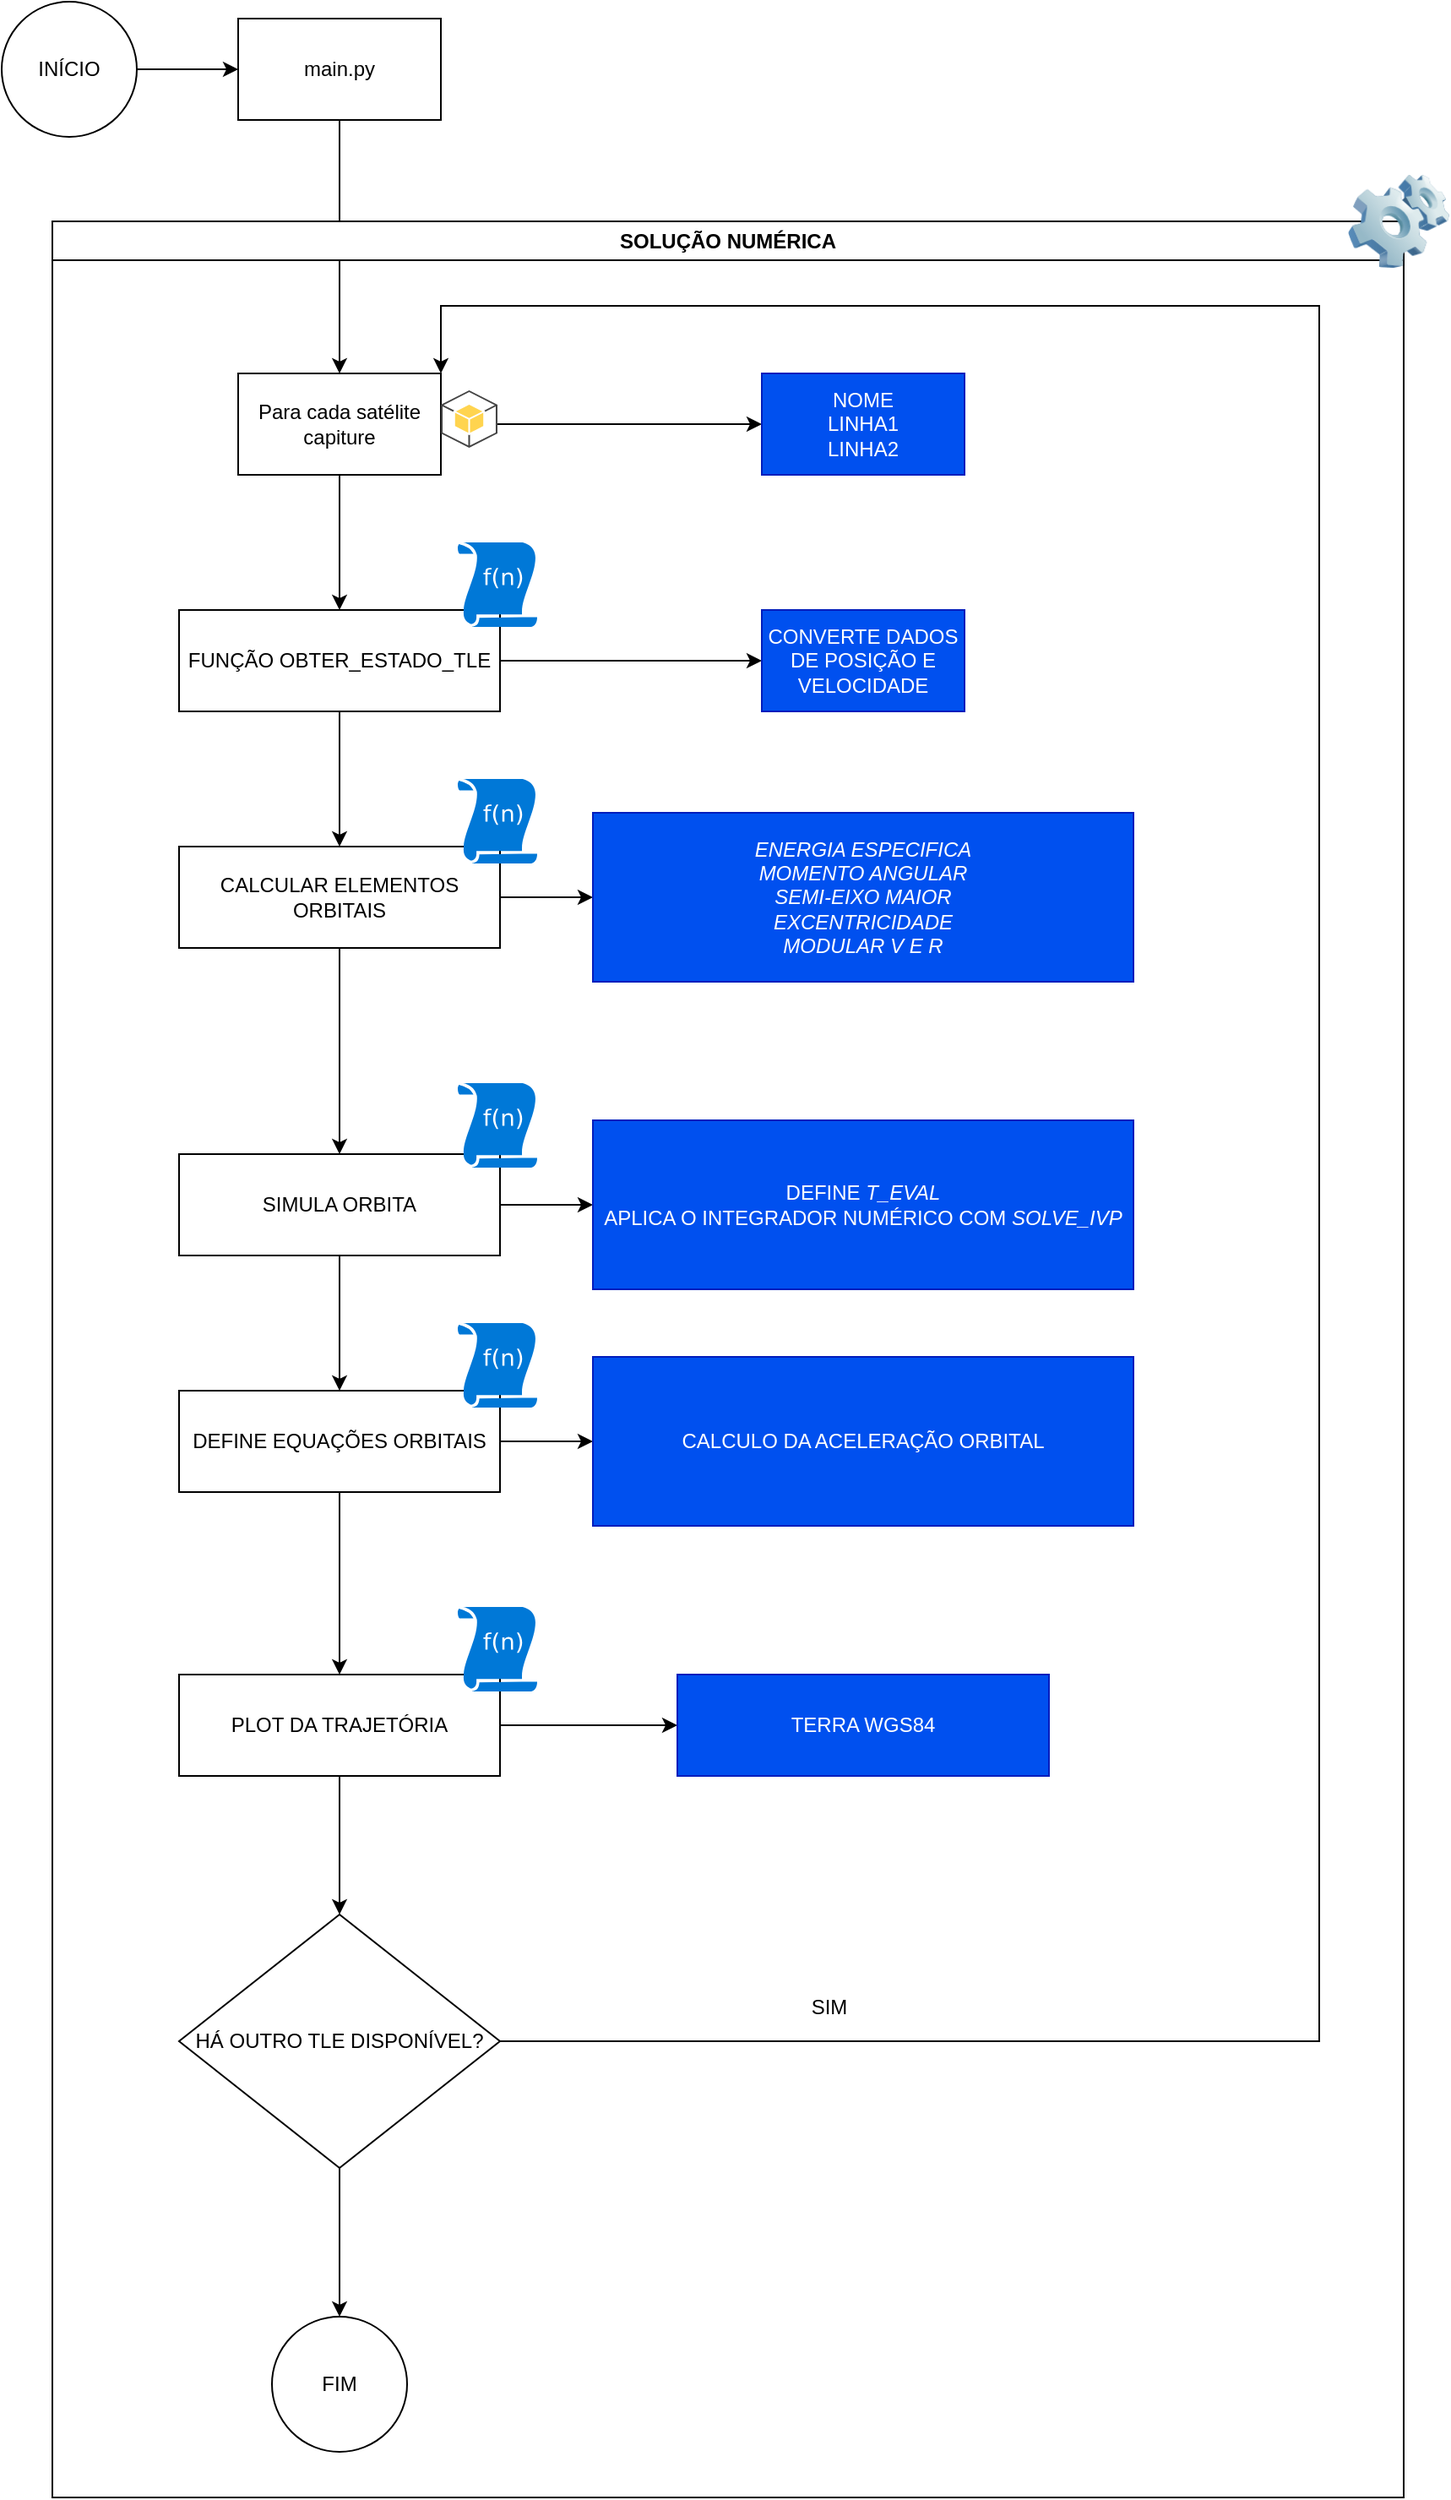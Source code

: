 <mxfile version="27.1.6">
  <diagram name="Página-1" id="VsksBuC0ZVL9nokk-JWB">
    <mxGraphModel dx="1765" dy="1870" grid="1" gridSize="10" guides="1" tooltips="1" connect="1" arrows="1" fold="1" page="1" pageScale="1" pageWidth="827" pageHeight="1169" math="0" shadow="0">
      <root>
        <mxCell id="0" />
        <mxCell id="1" parent="0" />
        <mxCell id="zEVH8WpI-xVYA9jF-yKD-4" value="" style="edgeStyle=orthogonalEdgeStyle;rounded=0;orthogonalLoop=1;jettySize=auto;html=1;" edge="1" parent="1" source="zEVH8WpI-xVYA9jF-yKD-1" target="zEVH8WpI-xVYA9jF-yKD-3">
          <mxGeometry relative="1" as="geometry" />
        </mxCell>
        <mxCell id="zEVH8WpI-xVYA9jF-yKD-1" value="INÍCIO" style="ellipse;whiteSpace=wrap;html=1;aspect=fixed;" vertex="1" parent="1">
          <mxGeometry x="100" y="-1100" width="80" height="80" as="geometry" />
        </mxCell>
        <mxCell id="zEVH8WpI-xVYA9jF-yKD-6" value="" style="edgeStyle=orthogonalEdgeStyle;rounded=0;orthogonalLoop=1;jettySize=auto;html=1;" edge="1" parent="1" source="zEVH8WpI-xVYA9jF-yKD-3" target="zEVH8WpI-xVYA9jF-yKD-5">
          <mxGeometry relative="1" as="geometry" />
        </mxCell>
        <mxCell id="zEVH8WpI-xVYA9jF-yKD-3" value="main.py" style="whiteSpace=wrap;html=1;" vertex="1" parent="1">
          <mxGeometry x="240" y="-1090" width="120" height="60" as="geometry" />
        </mxCell>
        <mxCell id="zEVH8WpI-xVYA9jF-yKD-9" value="" style="edgeStyle=orthogonalEdgeStyle;rounded=0;orthogonalLoop=1;jettySize=auto;html=1;" edge="1" parent="1" source="zEVH8WpI-xVYA9jF-yKD-5" target="zEVH8WpI-xVYA9jF-yKD-8">
          <mxGeometry relative="1" as="geometry" />
        </mxCell>
        <mxCell id="zEVH8WpI-xVYA9jF-yKD-11" value="" style="edgeStyle=orthogonalEdgeStyle;rounded=0;orthogonalLoop=1;jettySize=auto;html=1;" edge="1" parent="1" source="zEVH8WpI-xVYA9jF-yKD-5" target="zEVH8WpI-xVYA9jF-yKD-10">
          <mxGeometry relative="1" as="geometry" />
        </mxCell>
        <mxCell id="zEVH8WpI-xVYA9jF-yKD-5" value="Para cada satélite capiture" style="whiteSpace=wrap;html=1;" vertex="1" parent="1">
          <mxGeometry x="240" y="-880" width="120" height="60" as="geometry" />
        </mxCell>
        <mxCell id="zEVH8WpI-xVYA9jF-yKD-7" value="" style="outlineConnect=0;dashed=0;verticalLabelPosition=bottom;verticalAlign=top;align=center;html=1;shape=mxgraph.aws3.android;fillColor=#FFD44F;gradientColor=none;" vertex="1" parent="1">
          <mxGeometry x="360" y="-870" width="33.5" height="34" as="geometry" />
        </mxCell>
        <mxCell id="zEVH8WpI-xVYA9jF-yKD-8" value="NOME&lt;div&gt;LINHA1&lt;/div&gt;&lt;div&gt;LINHA2&lt;/div&gt;" style="whiteSpace=wrap;html=1;fillColor=#0050ef;fontColor=#ffffff;strokeColor=#001DBC;" vertex="1" parent="1">
          <mxGeometry x="550" y="-880" width="120" height="60" as="geometry" />
        </mxCell>
        <mxCell id="zEVH8WpI-xVYA9jF-yKD-13" style="edgeStyle=orthogonalEdgeStyle;rounded=0;orthogonalLoop=1;jettySize=auto;html=1;entryX=0;entryY=0.5;entryDx=0;entryDy=0;" edge="1" parent="1" source="zEVH8WpI-xVYA9jF-yKD-10" target="zEVH8WpI-xVYA9jF-yKD-12">
          <mxGeometry relative="1" as="geometry" />
        </mxCell>
        <mxCell id="zEVH8WpI-xVYA9jF-yKD-17" value="" style="edgeStyle=orthogonalEdgeStyle;rounded=0;orthogonalLoop=1;jettySize=auto;html=1;" edge="1" parent="1" source="zEVH8WpI-xVYA9jF-yKD-10" target="zEVH8WpI-xVYA9jF-yKD-16">
          <mxGeometry relative="1" as="geometry" />
        </mxCell>
        <mxCell id="zEVH8WpI-xVYA9jF-yKD-10" value="FUNÇÃO OBTER_ESTADO_TLE" style="whiteSpace=wrap;html=1;" vertex="1" parent="1">
          <mxGeometry x="205" y="-740" width="190" height="60" as="geometry" />
        </mxCell>
        <mxCell id="zEVH8WpI-xVYA9jF-yKD-12" value="CONVERTE DADOS DE POSIÇÃO E VELOCIDADE" style="whiteSpace=wrap;html=1;fillColor=#0050ef;fontColor=#ffffff;strokeColor=#001DBC;" vertex="1" parent="1">
          <mxGeometry x="550" y="-740" width="120" height="60" as="geometry" />
        </mxCell>
        <mxCell id="zEVH8WpI-xVYA9jF-yKD-15" value="" style="sketch=0;aspect=fixed;pointerEvents=1;shadow=0;dashed=0;html=1;strokeColor=none;labelPosition=center;verticalLabelPosition=bottom;verticalAlign=top;align=center;shape=mxgraph.mscae.enterprise.udf_function;fillColor=#0078D7;" vertex="1" parent="1">
          <mxGeometry x="370" y="-780" width="47" height="50" as="geometry" />
        </mxCell>
        <mxCell id="zEVH8WpI-xVYA9jF-yKD-21" style="edgeStyle=orthogonalEdgeStyle;rounded=0;orthogonalLoop=1;jettySize=auto;html=1;entryX=0;entryY=0.5;entryDx=0;entryDy=0;" edge="1" parent="1" source="zEVH8WpI-xVYA9jF-yKD-16" target="zEVH8WpI-xVYA9jF-yKD-20">
          <mxGeometry relative="1" as="geometry" />
        </mxCell>
        <mxCell id="zEVH8WpI-xVYA9jF-yKD-25" value="" style="edgeStyle=orthogonalEdgeStyle;rounded=0;orthogonalLoop=1;jettySize=auto;html=1;" edge="1" parent="1" source="zEVH8WpI-xVYA9jF-yKD-16" target="zEVH8WpI-xVYA9jF-yKD-24">
          <mxGeometry relative="1" as="geometry" />
        </mxCell>
        <mxCell id="zEVH8WpI-xVYA9jF-yKD-16" value="CALCULAR ELEMENTOS ORBITAIS" style="whiteSpace=wrap;html=1;" vertex="1" parent="1">
          <mxGeometry x="205" y="-600" width="190" height="60" as="geometry" />
        </mxCell>
        <mxCell id="zEVH8WpI-xVYA9jF-yKD-19" value="" style="sketch=0;aspect=fixed;pointerEvents=1;shadow=0;dashed=0;html=1;strokeColor=none;labelPosition=center;verticalLabelPosition=bottom;verticalAlign=top;align=center;shape=mxgraph.mscae.enterprise.udf_function;fillColor=#0078D7;" vertex="1" parent="1">
          <mxGeometry x="370" y="-640" width="47" height="50" as="geometry" />
        </mxCell>
        <mxCell id="zEVH8WpI-xVYA9jF-yKD-20" value="&lt;i&gt;ENERGIA ESPECIFICA&lt;/i&gt;&lt;div&gt;&lt;i&gt;MOMENTO ANGULAR&lt;/i&gt;&lt;/div&gt;&lt;div&gt;&lt;i&gt;SEMI-EIXO MAIOR&lt;/i&gt;&lt;/div&gt;&lt;div&gt;&lt;i&gt;EXCENTRICIDADE&lt;/i&gt;&lt;/div&gt;&lt;div&gt;&lt;i&gt;MODULAR V E R&lt;/i&gt;&lt;/div&gt;" style="whiteSpace=wrap;html=1;fillColor=#0050ef;fontColor=#ffffff;strokeColor=#001DBC;" vertex="1" parent="1">
          <mxGeometry x="450" y="-620" width="320" height="100" as="geometry" />
        </mxCell>
        <mxCell id="zEVH8WpI-xVYA9jF-yKD-22" value="SOLUÇÃO NUMÉRICA" style="swimlane;whiteSpace=wrap;html=1;" vertex="1" parent="1">
          <mxGeometry x="130" y="-970" width="800" height="1347" as="geometry" />
        </mxCell>
        <mxCell id="zEVH8WpI-xVYA9jF-yKD-23" value="" style="image;html=1;image=img/lib/clip_art/computers/Software_128x128.png" vertex="1" parent="zEVH8WpI-xVYA9jF-yKD-22">
          <mxGeometry x="767" y="-40" width="60" height="80" as="geometry" />
        </mxCell>
        <mxCell id="zEVH8WpI-xVYA9jF-yKD-29" value="" style="edgeStyle=orthogonalEdgeStyle;rounded=0;orthogonalLoop=1;jettySize=auto;html=1;" edge="1" parent="zEVH8WpI-xVYA9jF-yKD-22" source="zEVH8WpI-xVYA9jF-yKD-24" target="zEVH8WpI-xVYA9jF-yKD-28">
          <mxGeometry relative="1" as="geometry" />
        </mxCell>
        <mxCell id="zEVH8WpI-xVYA9jF-yKD-46" style="edgeStyle=orthogonalEdgeStyle;rounded=0;orthogonalLoop=1;jettySize=auto;html=1;entryX=0;entryY=0.5;entryDx=0;entryDy=0;" edge="1" parent="zEVH8WpI-xVYA9jF-yKD-22" source="zEVH8WpI-xVYA9jF-yKD-24" target="zEVH8WpI-xVYA9jF-yKD-26">
          <mxGeometry relative="1" as="geometry" />
        </mxCell>
        <mxCell id="zEVH8WpI-xVYA9jF-yKD-24" value="SIMULA ORBITA" style="whiteSpace=wrap;html=1;" vertex="1" parent="zEVH8WpI-xVYA9jF-yKD-22">
          <mxGeometry x="75" y="552" width="190" height="60" as="geometry" />
        </mxCell>
        <mxCell id="zEVH8WpI-xVYA9jF-yKD-26" value="&lt;div&gt;&lt;div&gt;DEFINE &lt;i&gt;T_EVAL&lt;/i&gt;&lt;/div&gt;&lt;/div&gt;&lt;div&gt;APLICA O INTEGRADOR NUMÉRICO COM &lt;i&gt;SOLVE_IVP&lt;/i&gt;&lt;/div&gt;" style="whiteSpace=wrap;html=1;fillColor=#0050ef;fontColor=#ffffff;strokeColor=#001DBC;" vertex="1" parent="zEVH8WpI-xVYA9jF-yKD-22">
          <mxGeometry x="320" y="532" width="320" height="100" as="geometry" />
        </mxCell>
        <mxCell id="zEVH8WpI-xVYA9jF-yKD-33" value="" style="edgeStyle=orthogonalEdgeStyle;rounded=0;orthogonalLoop=1;jettySize=auto;html=1;entryX=0;entryY=0.5;entryDx=0;entryDy=0;" edge="1" parent="zEVH8WpI-xVYA9jF-yKD-22" source="zEVH8WpI-xVYA9jF-yKD-28" target="zEVH8WpI-xVYA9jF-yKD-34">
          <mxGeometry relative="1" as="geometry">
            <mxPoint x="380" y="722" as="targetPoint" />
          </mxGeometry>
        </mxCell>
        <mxCell id="zEVH8WpI-xVYA9jF-yKD-36" style="edgeStyle=orthogonalEdgeStyle;rounded=0;orthogonalLoop=1;jettySize=auto;html=1;entryX=0.5;entryY=0;entryDx=0;entryDy=0;" edge="1" parent="zEVH8WpI-xVYA9jF-yKD-22" source="zEVH8WpI-xVYA9jF-yKD-28" target="zEVH8WpI-xVYA9jF-yKD-35">
          <mxGeometry relative="1" as="geometry" />
        </mxCell>
        <mxCell id="zEVH8WpI-xVYA9jF-yKD-28" value="DEFINE EQUAÇÕES ORBITAIS" style="whiteSpace=wrap;html=1;" vertex="1" parent="zEVH8WpI-xVYA9jF-yKD-22">
          <mxGeometry x="75" y="692" width="190" height="60" as="geometry" />
        </mxCell>
        <mxCell id="zEVH8WpI-xVYA9jF-yKD-30" value="" style="sketch=0;aspect=fixed;pointerEvents=1;shadow=0;dashed=0;html=1;strokeColor=none;labelPosition=center;verticalLabelPosition=bottom;verticalAlign=top;align=center;shape=mxgraph.mscae.enterprise.udf_function;fillColor=#0078D7;" vertex="1" parent="zEVH8WpI-xVYA9jF-yKD-22">
          <mxGeometry x="240" y="510" width="47" height="50" as="geometry" />
        </mxCell>
        <mxCell id="zEVH8WpI-xVYA9jF-yKD-31" value="" style="sketch=0;aspect=fixed;pointerEvents=1;shadow=0;dashed=0;html=1;strokeColor=none;labelPosition=center;verticalLabelPosition=bottom;verticalAlign=top;align=center;shape=mxgraph.mscae.enterprise.udf_function;fillColor=#0078D7;" vertex="1" parent="zEVH8WpI-xVYA9jF-yKD-22">
          <mxGeometry x="240" y="652" width="47" height="50" as="geometry" />
        </mxCell>
        <mxCell id="zEVH8WpI-xVYA9jF-yKD-34" value="&lt;div&gt;&lt;div&gt;CALCULO DA ACELERAÇÃO ORBITAL&lt;/div&gt;&lt;/div&gt;" style="whiteSpace=wrap;html=1;fillColor=#0050ef;fontColor=#ffffff;strokeColor=#001DBC;" vertex="1" parent="zEVH8WpI-xVYA9jF-yKD-22">
          <mxGeometry x="320" y="672" width="320" height="100" as="geometry" />
        </mxCell>
        <mxCell id="zEVH8WpI-xVYA9jF-yKD-41" style="edgeStyle=orthogonalEdgeStyle;rounded=0;orthogonalLoop=1;jettySize=auto;html=1;entryX=0.5;entryY=0;entryDx=0;entryDy=0;" edge="1" parent="zEVH8WpI-xVYA9jF-yKD-22" source="zEVH8WpI-xVYA9jF-yKD-35" target="zEVH8WpI-xVYA9jF-yKD-40">
          <mxGeometry relative="1" as="geometry" />
        </mxCell>
        <mxCell id="zEVH8WpI-xVYA9jF-yKD-48" style="edgeStyle=orthogonalEdgeStyle;rounded=0;orthogonalLoop=1;jettySize=auto;html=1;" edge="1" parent="zEVH8WpI-xVYA9jF-yKD-22" source="zEVH8WpI-xVYA9jF-yKD-35" target="zEVH8WpI-xVYA9jF-yKD-47">
          <mxGeometry relative="1" as="geometry" />
        </mxCell>
        <mxCell id="zEVH8WpI-xVYA9jF-yKD-35" value="PLOT DA TRAJETÓRIA" style="whiteSpace=wrap;html=1;" vertex="1" parent="zEVH8WpI-xVYA9jF-yKD-22">
          <mxGeometry x="75" y="860" width="190" height="60" as="geometry" />
        </mxCell>
        <mxCell id="zEVH8WpI-xVYA9jF-yKD-37" value="" style="sketch=0;aspect=fixed;pointerEvents=1;shadow=0;dashed=0;html=1;strokeColor=none;labelPosition=center;verticalLabelPosition=bottom;verticalAlign=top;align=center;shape=mxgraph.mscae.enterprise.udf_function;fillColor=#0078D7;" vertex="1" parent="zEVH8WpI-xVYA9jF-yKD-22">
          <mxGeometry x="240" y="820" width="47" height="50" as="geometry" />
        </mxCell>
        <mxCell id="zEVH8WpI-xVYA9jF-yKD-50" value="" style="edgeStyle=orthogonalEdgeStyle;rounded=0;orthogonalLoop=1;jettySize=auto;html=1;" edge="1" parent="zEVH8WpI-xVYA9jF-yKD-22" source="zEVH8WpI-xVYA9jF-yKD-40" target="zEVH8WpI-xVYA9jF-yKD-49">
          <mxGeometry relative="1" as="geometry" />
        </mxCell>
        <mxCell id="zEVH8WpI-xVYA9jF-yKD-40" value="HÁ OUTRO TLE DISPONÍVEL?" style="rhombus;whiteSpace=wrap;html=1;" vertex="1" parent="zEVH8WpI-xVYA9jF-yKD-22">
          <mxGeometry x="75" y="1002" width="190" height="150" as="geometry" />
        </mxCell>
        <mxCell id="zEVH8WpI-xVYA9jF-yKD-43" value="SIM" style="text;html=1;align=center;verticalAlign=middle;whiteSpace=wrap;rounded=0;" vertex="1" parent="zEVH8WpI-xVYA9jF-yKD-22">
          <mxGeometry x="430" y="1042" width="60" height="30" as="geometry" />
        </mxCell>
        <mxCell id="zEVH8WpI-xVYA9jF-yKD-47" value="&lt;div&gt;&lt;div&gt;TERRA WGS84&lt;/div&gt;&lt;/div&gt;" style="whiteSpace=wrap;html=1;fillColor=#0050ef;fontColor=#ffffff;strokeColor=#001DBC;" vertex="1" parent="zEVH8WpI-xVYA9jF-yKD-22">
          <mxGeometry x="370" y="860" width="220" height="60" as="geometry" />
        </mxCell>
        <mxCell id="zEVH8WpI-xVYA9jF-yKD-49" value="FIM" style="ellipse;whiteSpace=wrap;html=1;" vertex="1" parent="zEVH8WpI-xVYA9jF-yKD-22">
          <mxGeometry x="130" y="1240" width="80" height="80" as="geometry" />
        </mxCell>
        <mxCell id="zEVH8WpI-xVYA9jF-yKD-42" style="edgeStyle=orthogonalEdgeStyle;rounded=0;orthogonalLoop=1;jettySize=auto;html=1;entryX=1;entryY=0;entryDx=0;entryDy=0;exitX=1;exitY=0.5;exitDx=0;exitDy=0;" edge="1" parent="1" source="zEVH8WpI-xVYA9jF-yKD-40" target="zEVH8WpI-xVYA9jF-yKD-5">
          <mxGeometry relative="1" as="geometry">
            <mxPoint x="430" y="70" as="sourcePoint" />
            <Array as="points">
              <mxPoint x="880" y="107" />
              <mxPoint x="880" y="-920" />
              <mxPoint x="360" y="-920" />
            </Array>
          </mxGeometry>
        </mxCell>
      </root>
    </mxGraphModel>
  </diagram>
</mxfile>
